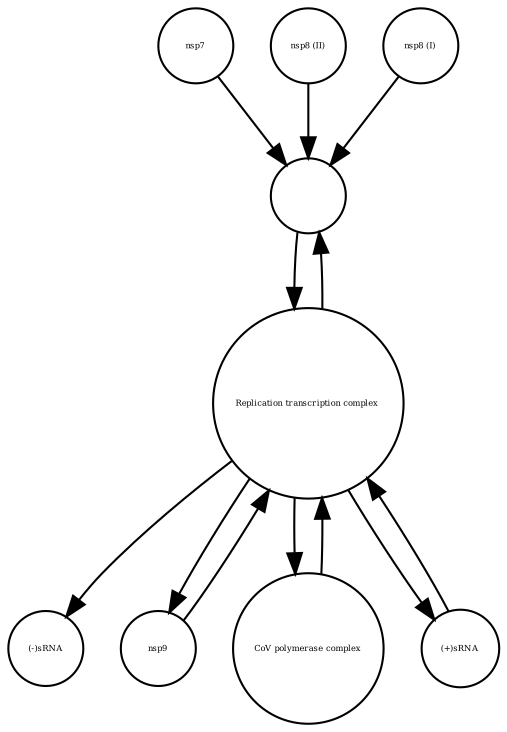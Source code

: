 strict digraph  {
nsp7 [annotation="", bipartite=0, cls=macromolecule, fontsize=4, label=nsp7, shape=circle];
"nsp8 (II)" [annotation="", bipartite=0, cls=macromolecule, fontsize=4, label="nsp8 (II)", shape=circle];
"Replication transcription complex " [annotation="", bipartite=0, cls=complex, fontsize=4, label="Replication transcription complex ", shape=circle];
"nsp8 (I)" [annotation="", bipartite=0, cls=macromolecule, fontsize=4, label="nsp8 (I)", shape=circle];
" " [annotation="", bipartite=0, cls=complex, fontsize=4, label=" ", shape=circle];
"(-)sRNA" [annotation="", bipartite=0, cls="nucleic acid feature", fontsize=4, label="(-)sRNA", shape=circle];
nsp9 [annotation="", bipartite=0, cls=macromolecule, fontsize=4, label=nsp9, shape=circle];
"CoV polymerase complex" [annotation="", bipartite=0, cls=complex, fontsize=4, label="CoV polymerase complex", shape=circle];
"(+)sRNA" [annotation="", bipartite=0, cls="nucleic acid feature", fontsize=4, label="(+)sRNA", shape=circle];
nsp7 -> " "  [annotation="", interaction_type=production];
"nsp8 (II)" -> " "  [annotation="", interaction_type=production];
"Replication transcription complex " -> "(-)sRNA"  [annotation="", interaction_type=production];
"Replication transcription complex " -> " "  [annotation="", interaction_type=production];
"Replication transcription complex " -> nsp9  [annotation="", interaction_type=production];
"Replication transcription complex " -> "CoV polymerase complex"  [annotation="", interaction_type=production];
"Replication transcription complex " -> "(+)sRNA"  [annotation="", interaction_type=production];
"nsp8 (I)" -> " "  [annotation="", interaction_type=production];
" " -> "Replication transcription complex "  [annotation="", interaction_type=production];
nsp9 -> "Replication transcription complex "  [annotation="", interaction_type=production];
"CoV polymerase complex" -> "Replication transcription complex "  [annotation="", interaction_type=production];
"(+)sRNA" -> "Replication transcription complex "  [annotation="", interaction_type=production];
}
